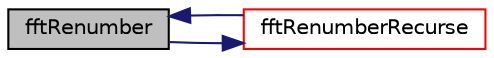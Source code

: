 digraph "fftRenumber"
{
  bgcolor="transparent";
  edge [fontname="Helvetica",fontsize="10",labelfontname="Helvetica",labelfontsize="10"];
  node [fontname="Helvetica",fontsize="10",shape=record];
  rankdir="LR";
  Node144199 [label="fftRenumber",height=0.2,width=0.4,color="black", fillcolor="grey75", style="filled", fontcolor="black"];
  Node144199 -> Node144200 [color="midnightblue",fontsize="10",style="solid",fontname="Helvetica"];
  Node144200 [label="fftRenumberRecurse",height=0.2,width=0.4,color="red",URL="$a21851.html#a584800c8dc0beab1dbcab7bfb6e92da3"];
  Node144200 -> Node144199 [color="midnightblue",fontsize="10",style="solid",fontname="Helvetica"];
}
